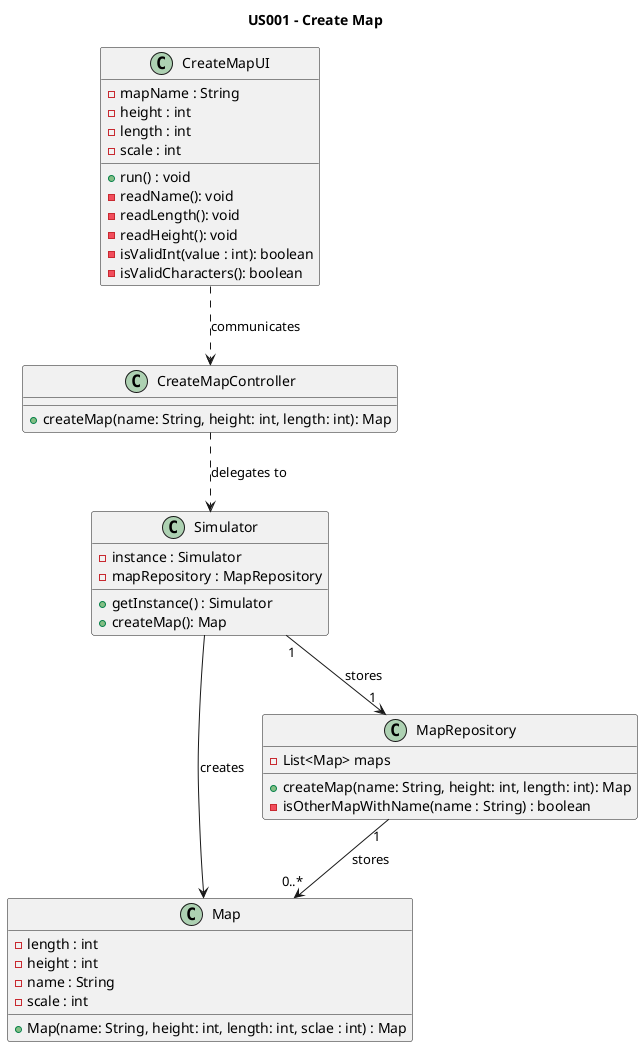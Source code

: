 @startuml
title US001 - Create Map

class Map {
  - length : int
  - height : int
  - name : String
  - scale : int

  + Map(name: String, height: int, length: int, sclae : int) : Map
}

class MapRepository {
  - List<Map> maps

  + createMap(name: String, height: int, length: int): Map
  - isOtherMapWithName(name : String) : boolean
}

class CreateMapUI {
  - mapName : String
  - height : int
  - length : int
  - scale : int

  + run() : void
  - readName(): void
  - readLength(): void
  - readHeight(): void
  - isValidInt(value : int): boolean
  - isValidCharacters(): boolean
}

class CreateMapController {

  + createMap(name: String, height: int, length: int): Map
}

class Simulator {
  - instance : Simulator
  - mapRepository : MapRepository

  + getInstance() : Simulator
  + createMap(): Map
}

CreateMapUI ..> CreateMapController : communicates
CreateMapController ..> Simulator : delegates to

MapRepository "1" --> "0..*" Map : stores
Simulator "1" --> "1" MapRepository : stores
Simulator -->  Map : creates

@enduml
